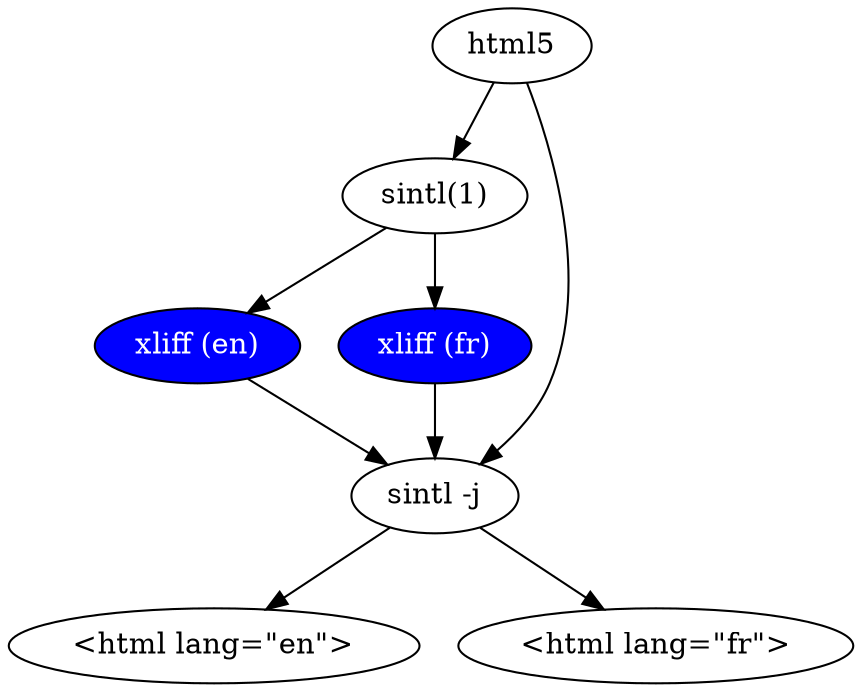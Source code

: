 digraph {
	bgcolor="transparent";

	config [label="html5"];
	bin [label="sintl(1)"];
	bin2 [label="sintl -j"];

	xliffen [label="xliff (en)", style="filled", fillcolor="blue", fontcolor="white"];
	xlifffr [label="xliff (fr)", style="filled", fillcolor="blue", fontcolor="white"];

	htmlen [label="<html lang=\"en\">"]
	htmlfr [label="<html lang=\"fr\">"]

	config -> bin;
	bin -> xliffen;
	bin -> xlifffr;

	xliffen -> bin2;
	xlifffr -> bin2;

	config -> bin2;

	bin2 -> htmlen;
	bin2 -> htmlfr;
}
